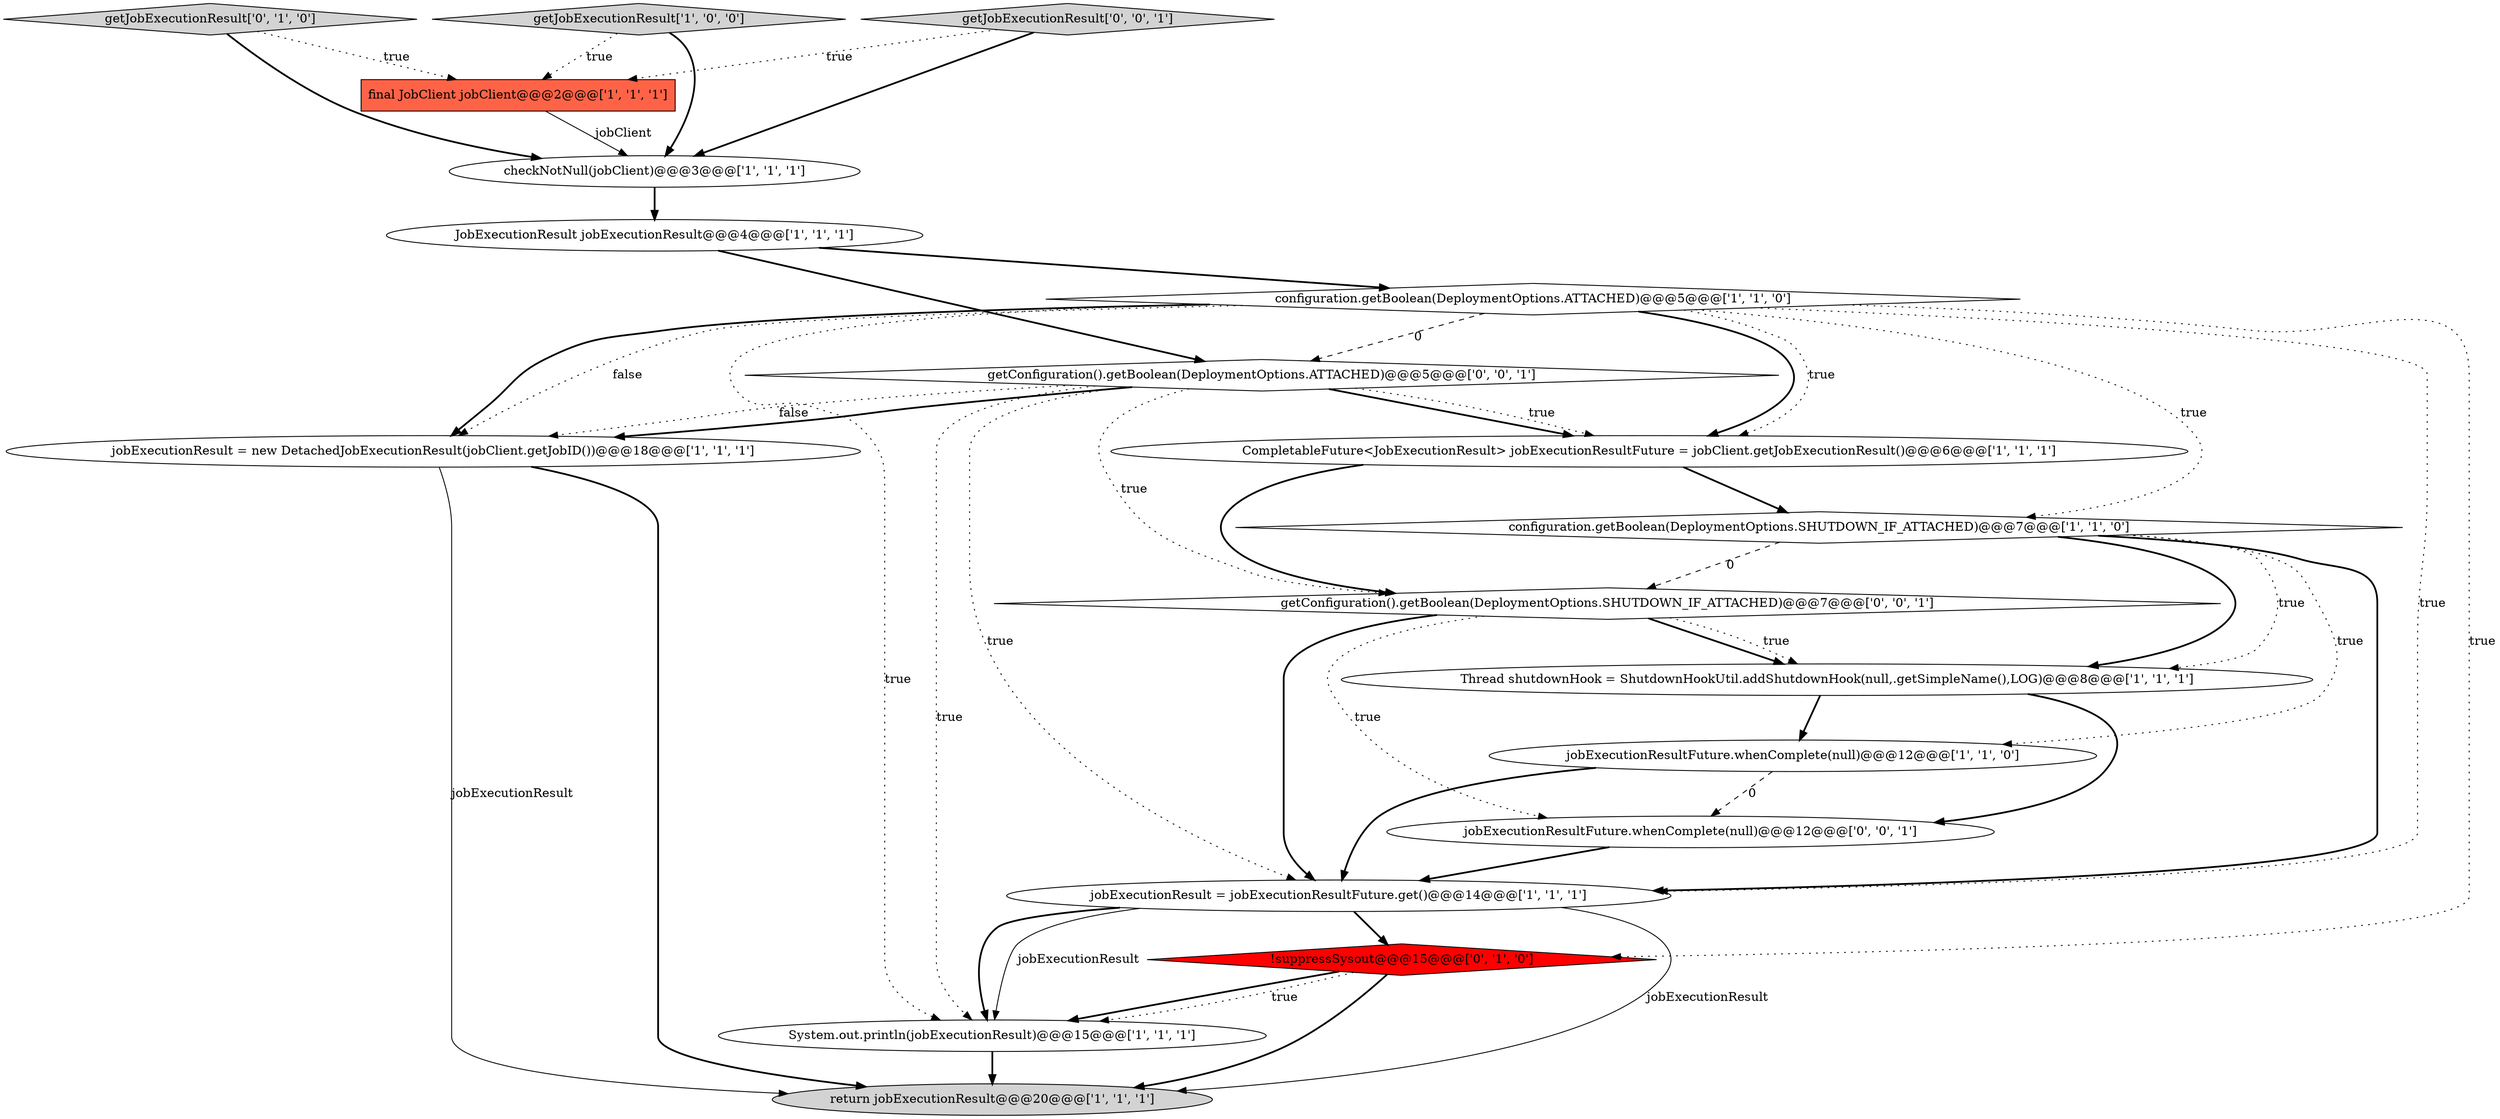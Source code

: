 digraph {
10 [style = filled, label = "Thread shutdownHook = ShutdownHookUtil.addShutdownHook(null,.getSimpleName(),LOG)@@@8@@@['1', '1', '1']", fillcolor = white, shape = ellipse image = "AAA0AAABBB1BBB"];
14 [style = filled, label = "getJobExecutionResult['0', '1', '0']", fillcolor = lightgray, shape = diamond image = "AAA0AAABBB2BBB"];
6 [style = filled, label = "JobExecutionResult jobExecutionResult@@@4@@@['1', '1', '1']", fillcolor = white, shape = ellipse image = "AAA0AAABBB1BBB"];
0 [style = filled, label = "configuration.getBoolean(DeploymentOptions.SHUTDOWN_IF_ATTACHED)@@@7@@@['1', '1', '0']", fillcolor = white, shape = diamond image = "AAA0AAABBB1BBB"];
4 [style = filled, label = "checkNotNull(jobClient)@@@3@@@['1', '1', '1']", fillcolor = white, shape = ellipse image = "AAA0AAABBB1BBB"];
5 [style = filled, label = "configuration.getBoolean(DeploymentOptions.ATTACHED)@@@5@@@['1', '1', '0']", fillcolor = white, shape = diamond image = "AAA0AAABBB1BBB"];
13 [style = filled, label = "!suppressSysout@@@15@@@['0', '1', '0']", fillcolor = red, shape = diamond image = "AAA1AAABBB2BBB"];
15 [style = filled, label = "getConfiguration().getBoolean(DeploymentOptions.SHUTDOWN_IF_ATTACHED)@@@7@@@['0', '0', '1']", fillcolor = white, shape = diamond image = "AAA0AAABBB3BBB"];
1 [style = filled, label = "jobExecutionResultFuture.whenComplete(null)@@@12@@@['1', '1', '0']", fillcolor = white, shape = ellipse image = "AAA0AAABBB1BBB"];
16 [style = filled, label = "getJobExecutionResult['0', '0', '1']", fillcolor = lightgray, shape = diamond image = "AAA0AAABBB3BBB"];
8 [style = filled, label = "return jobExecutionResult@@@20@@@['1', '1', '1']", fillcolor = lightgray, shape = ellipse image = "AAA0AAABBB1BBB"];
3 [style = filled, label = "getJobExecutionResult['1', '0', '0']", fillcolor = lightgray, shape = diamond image = "AAA0AAABBB1BBB"];
7 [style = filled, label = "final JobClient jobClient@@@2@@@['1', '1', '1']", fillcolor = tomato, shape = box image = "AAA0AAABBB1BBB"];
11 [style = filled, label = "System.out.println(jobExecutionResult)@@@15@@@['1', '1', '1']", fillcolor = white, shape = ellipse image = "AAA0AAABBB1BBB"];
17 [style = filled, label = "getConfiguration().getBoolean(DeploymentOptions.ATTACHED)@@@5@@@['0', '0', '1']", fillcolor = white, shape = diamond image = "AAA0AAABBB3BBB"];
18 [style = filled, label = "jobExecutionResultFuture.whenComplete(null)@@@12@@@['0', '0', '1']", fillcolor = white, shape = ellipse image = "AAA0AAABBB3BBB"];
12 [style = filled, label = "jobExecutionResult = jobExecutionResultFuture.get()@@@14@@@['1', '1', '1']", fillcolor = white, shape = ellipse image = "AAA0AAABBB1BBB"];
2 [style = filled, label = "jobExecutionResult = new DetachedJobExecutionResult(jobClient.getJobID())@@@18@@@['1', '1', '1']", fillcolor = white, shape = ellipse image = "AAA0AAABBB1BBB"];
9 [style = filled, label = "CompletableFuture<JobExecutionResult> jobExecutionResultFuture = jobClient.getJobExecutionResult()@@@6@@@['1', '1', '1']", fillcolor = white, shape = ellipse image = "AAA0AAABBB1BBB"];
6->17 [style = bold, label=""];
10->18 [style = bold, label=""];
15->10 [style = bold, label=""];
3->7 [style = dotted, label="true"];
7->4 [style = solid, label="jobClient"];
9->0 [style = bold, label=""];
5->9 [style = bold, label=""];
0->10 [style = dotted, label="true"];
4->6 [style = bold, label=""];
0->12 [style = bold, label=""];
17->9 [style = bold, label=""];
15->18 [style = dotted, label="true"];
12->11 [style = bold, label=""];
18->12 [style = bold, label=""];
0->15 [style = dashed, label="0"];
15->10 [style = dotted, label="true"];
1->18 [style = dashed, label="0"];
5->0 [style = dotted, label="true"];
5->12 [style = dotted, label="true"];
3->4 [style = bold, label=""];
13->11 [style = bold, label=""];
2->8 [style = solid, label="jobExecutionResult"];
5->2 [style = dotted, label="false"];
16->7 [style = dotted, label="true"];
12->13 [style = bold, label=""];
6->5 [style = bold, label=""];
5->2 [style = bold, label=""];
0->10 [style = bold, label=""];
5->11 [style = dotted, label="true"];
5->13 [style = dotted, label="true"];
17->15 [style = dotted, label="true"];
5->17 [style = dashed, label="0"];
17->2 [style = bold, label=""];
17->12 [style = dotted, label="true"];
17->2 [style = dotted, label="false"];
9->15 [style = bold, label=""];
17->9 [style = dotted, label="true"];
14->7 [style = dotted, label="true"];
1->12 [style = bold, label=""];
5->9 [style = dotted, label="true"];
11->8 [style = bold, label=""];
12->8 [style = solid, label="jobExecutionResult"];
13->11 [style = dotted, label="true"];
15->12 [style = bold, label=""];
13->8 [style = bold, label=""];
16->4 [style = bold, label=""];
10->1 [style = bold, label=""];
12->11 [style = solid, label="jobExecutionResult"];
2->8 [style = bold, label=""];
0->1 [style = dotted, label="true"];
14->4 [style = bold, label=""];
17->11 [style = dotted, label="true"];
}

